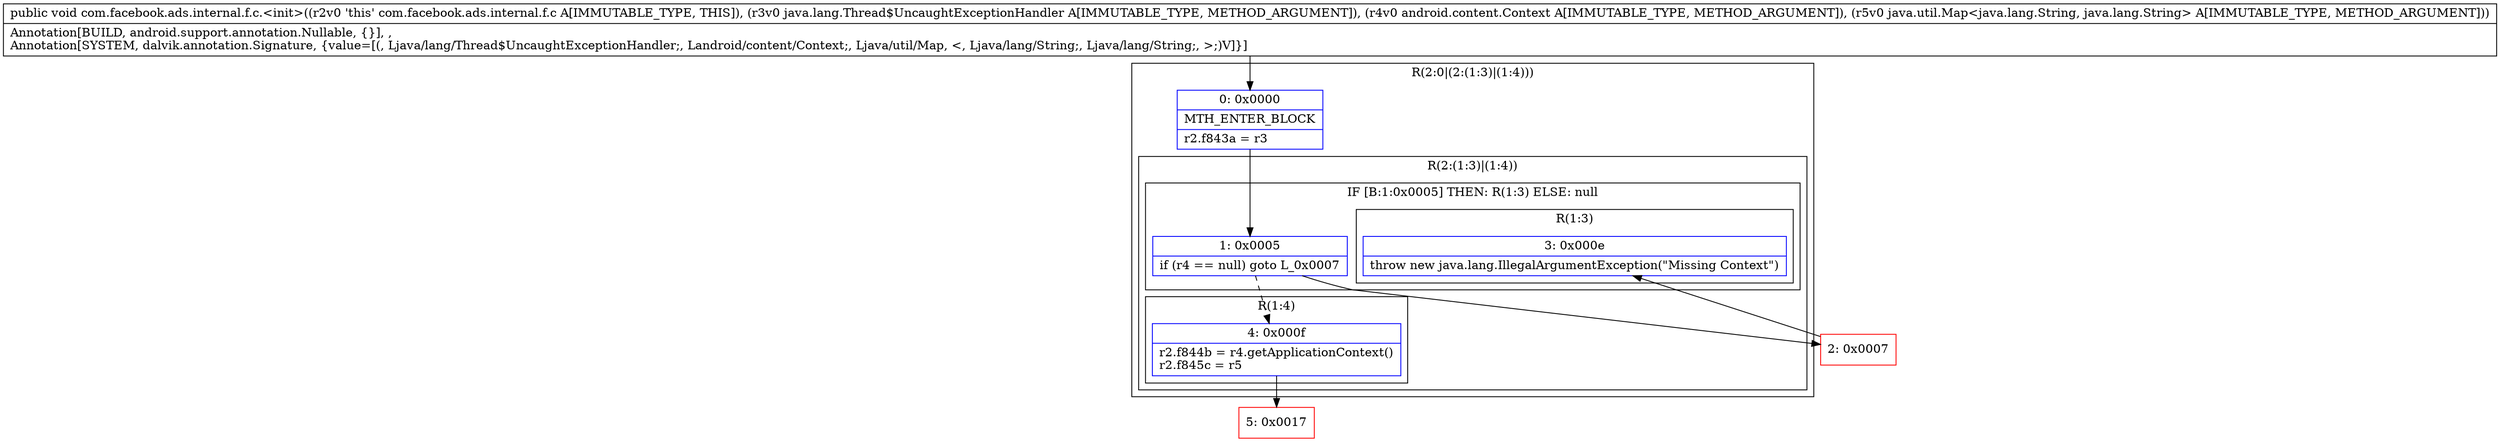 digraph "CFG forcom.facebook.ads.internal.f.c.\<init\>(Ljava\/lang\/Thread$UncaughtExceptionHandler;Landroid\/content\/Context;Ljava\/util\/Map;)V" {
subgraph cluster_Region_333851910 {
label = "R(2:0|(2:(1:3)|(1:4)))";
node [shape=record,color=blue];
Node_0 [shape=record,label="{0\:\ 0x0000|MTH_ENTER_BLOCK\l|r2.f843a = r3\l}"];
subgraph cluster_Region_1499113094 {
label = "R(2:(1:3)|(1:4))";
node [shape=record,color=blue];
subgraph cluster_IfRegion_206349720 {
label = "IF [B:1:0x0005] THEN: R(1:3) ELSE: null";
node [shape=record,color=blue];
Node_1 [shape=record,label="{1\:\ 0x0005|if (r4 == null) goto L_0x0007\l}"];
subgraph cluster_Region_1599982078 {
label = "R(1:3)";
node [shape=record,color=blue];
Node_3 [shape=record,label="{3\:\ 0x000e|throw new java.lang.IllegalArgumentException(\"Missing Context\")\l}"];
}
}
subgraph cluster_Region_2112966926 {
label = "R(1:4)";
node [shape=record,color=blue];
Node_4 [shape=record,label="{4\:\ 0x000f|r2.f844b = r4.getApplicationContext()\lr2.f845c = r5\l}"];
}
}
}
Node_2 [shape=record,color=red,label="{2\:\ 0x0007}"];
Node_5 [shape=record,color=red,label="{5\:\ 0x0017}"];
MethodNode[shape=record,label="{public void com.facebook.ads.internal.f.c.\<init\>((r2v0 'this' com.facebook.ads.internal.f.c A[IMMUTABLE_TYPE, THIS]), (r3v0 java.lang.Thread$UncaughtExceptionHandler A[IMMUTABLE_TYPE, METHOD_ARGUMENT]), (r4v0 android.content.Context A[IMMUTABLE_TYPE, METHOD_ARGUMENT]), (r5v0 java.util.Map\<java.lang.String, java.lang.String\> A[IMMUTABLE_TYPE, METHOD_ARGUMENT]))  | Annotation[BUILD, android.support.annotation.Nullable, \{\}], , \lAnnotation[SYSTEM, dalvik.annotation.Signature, \{value=[(, Ljava\/lang\/Thread$UncaughtExceptionHandler;, Landroid\/content\/Context;, Ljava\/util\/Map, \<, Ljava\/lang\/String;, Ljava\/lang\/String;, \>;)V]\}]\l}"];
MethodNode -> Node_0;
Node_0 -> Node_1;
Node_1 -> Node_2;
Node_1 -> Node_4[style=dashed];
Node_4 -> Node_5;
Node_2 -> Node_3;
}

